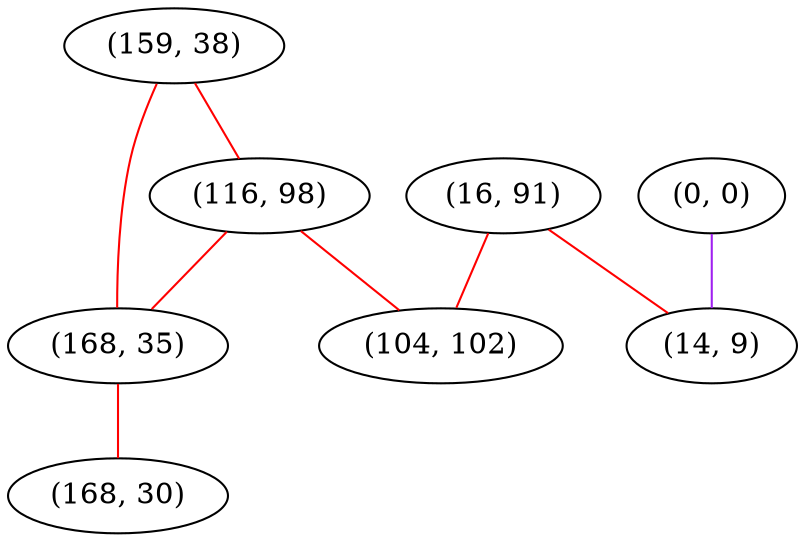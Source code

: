 graph "" {
"(159, 38)";
"(0, 0)";
"(116, 98)";
"(168, 35)";
"(168, 30)";
"(16, 91)";
"(104, 102)";
"(14, 9)";
"(159, 38)" -- "(116, 98)"  [color=red, key=0, weight=1];
"(159, 38)" -- "(168, 35)"  [color=red, key=0, weight=1];
"(0, 0)" -- "(14, 9)"  [color=purple, key=0, weight=4];
"(116, 98)" -- "(104, 102)"  [color=red, key=0, weight=1];
"(116, 98)" -- "(168, 35)"  [color=red, key=0, weight=1];
"(168, 35)" -- "(168, 30)"  [color=red, key=0, weight=1];
"(16, 91)" -- "(104, 102)"  [color=red, key=0, weight=1];
"(16, 91)" -- "(14, 9)"  [color=red, key=0, weight=1];
}
